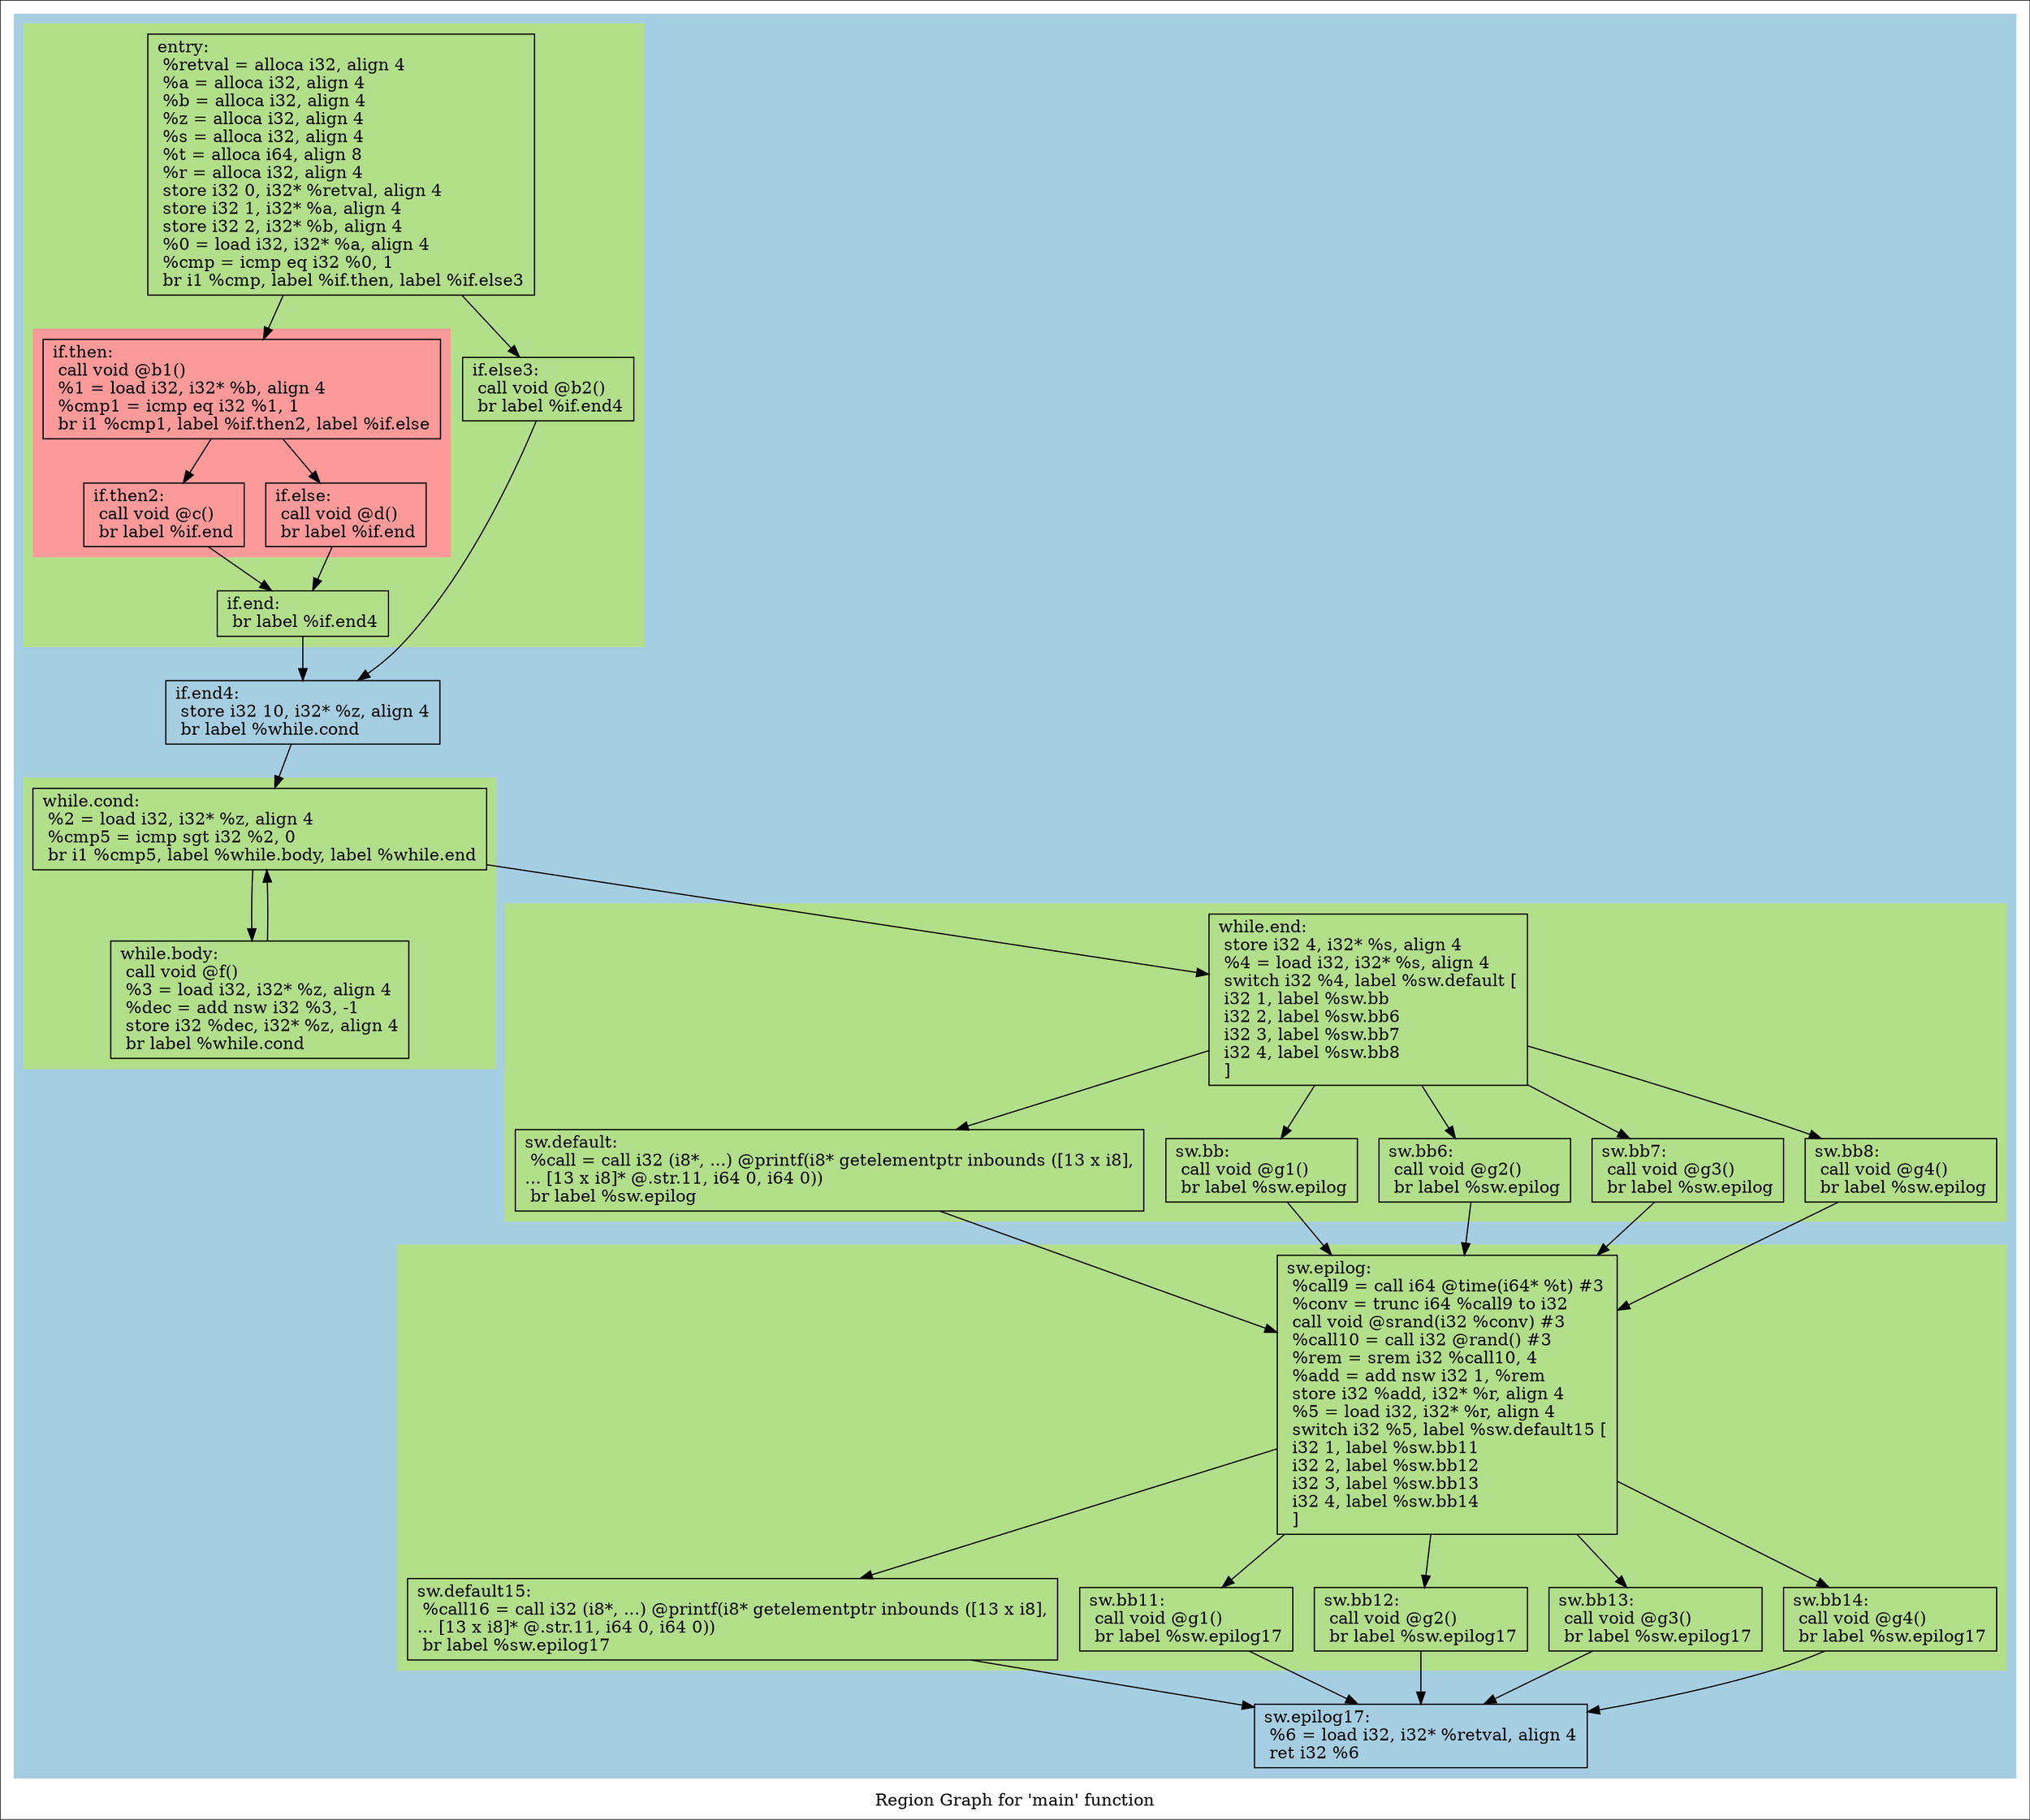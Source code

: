 digraph "Region Graph for 'main' function" {
	label="Region Graph for 'main' function";

	Node0x55c807f76070 [shape=record,label="{entry:\l  %retval = alloca i32, align 4\l  %a = alloca i32, align 4\l  %b = alloca i32, align 4\l  %z = alloca i32, align 4\l  %s = alloca i32, align 4\l  %t = alloca i64, align 8\l  %r = alloca i32, align 4\l  store i32 0, i32* %retval, align 4\l  store i32 1, i32* %a, align 4\l  store i32 2, i32* %b, align 4\l  %0 = load i32, i32* %a, align 4\l  %cmp = icmp eq i32 %0, 1\l  br i1 %cmp, label %if.then, label %if.else3\l}"];
	Node0x55c807f76070 -> Node0x55c807f67db0;
	Node0x55c807f76070 -> Node0x55c807f65150;
	Node0x55c807f67db0 [shape=record,label="{if.then:                                          \l  call void @b1()\l  %1 = load i32, i32* %b, align 4\l  %cmp1 = icmp eq i32 %1, 1\l  br i1 %cmp1, label %if.then2, label %if.else\l}"];
	Node0x55c807f67db0 -> Node0x55c807f76570;
	Node0x55c807f67db0 -> Node0x55c807f64790;
	Node0x55c807f76570 [shape=record,label="{if.then2:                                         \l  call void @c()\l  br label %if.end\l}"];
	Node0x55c807f76570 -> Node0x55c807f6a170;
	Node0x55c807f6a170 [shape=record,label="{if.end:                                           \l  br label %if.end4\l}"];
	Node0x55c807f6a170 -> Node0x55c807f69ce0;
	Node0x55c807f69ce0 [shape=record,label="{if.end4:                                          \l  store i32 10, i32* %z, align 4\l  br label %while.cond\l}"];
	Node0x55c807f69ce0 -> Node0x55c807f69850;
	Node0x55c807f69850 [shape=record,label="{while.cond:                                       \l  %2 = load i32, i32* %z, align 4\l  %cmp5 = icmp sgt i32 %2, 0\l  br i1 %cmp5, label %while.body, label %while.end\l}"];
	Node0x55c807f69850 -> Node0x55c807f693c0;
	Node0x55c807f69850 -> Node0x55c807f68ed0;
	Node0x55c807f693c0 [shape=record,label="{while.body:                                       \l  call void @f()\l  %3 = load i32, i32* %z, align 4\l  %dec = add nsw i32 %3, -1\l  store i32 %dec, i32* %z, align 4\l  br label %while.cond\l}"];
	Node0x55c807f693c0 -> Node0x55c807f69850[constraint=false];
	Node0x55c807f68ed0 [shape=record,label="{while.end:                                        \l  store i32 4, i32* %s, align 4\l  %4 = load i32, i32* %s, align 4\l  switch i32 %4, label %sw.default [\l    i32 1, label %sw.bb\l    i32 2, label %sw.bb6\l    i32 3, label %sw.bb7\l    i32 4, label %sw.bb8\l  ]\l}"];
	Node0x55c807f68ed0 -> Node0x55c807f68c60;
	Node0x55c807f68ed0 -> Node0x55c807f38cc0;
	Node0x55c807f68ed0 -> Node0x55c807f6a240;
	Node0x55c807f68ed0 -> Node0x55c807f6d2f0;
	Node0x55c807f68ed0 -> Node0x55c807f6cdc0;
	Node0x55c807f68c60 [shape=record,label="{sw.default:                                       \l  %call = call i32 (i8*, ...) @printf(i8* getelementptr inbounds ([13 x i8],\l... [13 x i8]* @.str.11, i64 0, i64 0))\l  br label %sw.epilog\l}"];
	Node0x55c807f68c60 -> Node0x55c807f6c120;
	Node0x55c807f6c120 [shape=record,label="{sw.epilog:                                        \l  %call9 = call i64 @time(i64* %t) #3\l  %conv = trunc i64 %call9 to i32\l  call void @srand(i32 %conv) #3\l  %call10 = call i32 @rand() #3\l  %rem = srem i32 %call10, 4\l  %add = add nsw i32 1, %rem\l  store i32 %add, i32* %r, align 4\l  %5 = load i32, i32* %r, align 4\l  switch i32 %5, label %sw.default15 [\l    i32 1, label %sw.bb11\l    i32 2, label %sw.bb12\l    i32 3, label %sw.bb13\l    i32 4, label %sw.bb14\l  ]\l}"];
	Node0x55c807f6c120 -> Node0x55c807f6b480;
	Node0x55c807f6c120 -> Node0x55c807f6aff0;
	Node0x55c807f6c120 -> Node0x55c807f6ab60;
	Node0x55c807f6c120 -> Node0x55c807f6a6d0;
	Node0x55c807f6c120 -> Node0x55c807f6d4a0;
	Node0x55c807f6b480 [shape=record,label="{sw.default15:                                     \l  %call16 = call i32 (i8*, ...) @printf(i8* getelementptr inbounds ([13 x i8],\l... [13 x i8]* @.str.11, i64 0, i64 0))\l  br label %sw.epilog17\l}"];
	Node0x55c807f6b480 -> Node0x55c807f6ed00;
	Node0x55c807f6ed00 [shape=record,label="{sw.epilog17:                                      \l  %6 = load i32, i32* %retval, align 4\l  ret i32 %6\l}"];
	Node0x55c807f6aff0 [shape=record,label="{sw.bb11:                                          \l  call void @g1()\l  br label %sw.epilog17\l}"];
	Node0x55c807f6aff0 -> Node0x55c807f6ed00;
	Node0x55c807f6ab60 [shape=record,label="{sw.bb12:                                          \l  call void @g2()\l  br label %sw.epilog17\l}"];
	Node0x55c807f6ab60 -> Node0x55c807f6ed00;
	Node0x55c807f6a6d0 [shape=record,label="{sw.bb13:                                          \l  call void @g3()\l  br label %sw.epilog17\l}"];
	Node0x55c807f6a6d0 -> Node0x55c807f6ed00;
	Node0x55c807f6d4a0 [shape=record,label="{sw.bb14:                                          \l  call void @g4()\l  br label %sw.epilog17\l}"];
	Node0x55c807f6d4a0 -> Node0x55c807f6ed00;
	Node0x55c807f38cc0 [shape=record,label="{sw.bb:                                            \l  call void @g1()\l  br label %sw.epilog\l}"];
	Node0x55c807f38cc0 -> Node0x55c807f6c120;
	Node0x55c807f6a240 [shape=record,label="{sw.bb6:                                           \l  call void @g2()\l  br label %sw.epilog\l}"];
	Node0x55c807f6a240 -> Node0x55c807f6c120;
	Node0x55c807f6d2f0 [shape=record,label="{sw.bb7:                                           \l  call void @g3()\l  br label %sw.epilog\l}"];
	Node0x55c807f6d2f0 -> Node0x55c807f6c120;
	Node0x55c807f6cdc0 [shape=record,label="{sw.bb8:                                           \l  call void @g4()\l  br label %sw.epilog\l}"];
	Node0x55c807f6cdc0 -> Node0x55c807f6c120;
	Node0x55c807f64790 [shape=record,label="{if.else:                                          \l  call void @d()\l  br label %if.end\l}"];
	Node0x55c807f64790 -> Node0x55c807f6a170;
	Node0x55c807f65150 [shape=record,label="{if.else3:                                         \l  call void @b2()\l  br label %if.end4\l}"];
	Node0x55c807f65150 -> Node0x55c807f69ce0;
	colorscheme = "paired12"
        subgraph cluster_0x55c807f72bb0 {
          label = "";
          style = filled;
          color = 1
          subgraph cluster_0x55c807f54a90 {
            label = "";
            style = filled;
            color = 3
            subgraph cluster_0x55c807f729f0 {
              label = "";
              style = filled;
              color = 5
              Node0x55c807f67db0;
              Node0x55c807f76570;
              Node0x55c807f64790;
            }
            Node0x55c807f76070;
            Node0x55c807f6a170;
            Node0x55c807f65150;
          }
          subgraph cluster_0x55c807f54a10 {
            label = "";
            style = filled;
            color = 3
            Node0x55c807f69850;
            Node0x55c807f693c0;
          }
          subgraph cluster_0x55c807f54990 {
            label = "";
            style = filled;
            color = 3
            Node0x55c807f68ed0;
            Node0x55c807f68c60;
            Node0x55c807f38cc0;
            Node0x55c807f6a240;
            Node0x55c807f6d2f0;
            Node0x55c807f6cdc0;
          }
          subgraph cluster_0x55c807f54910 {
            label = "";
            style = filled;
            color = 3
            Node0x55c807f6c120;
            Node0x55c807f6b480;
            Node0x55c807f6aff0;
            Node0x55c807f6ab60;
            Node0x55c807f6a6d0;
            Node0x55c807f6d4a0;
          }
          Node0x55c807f69ce0;
          Node0x55c807f6ed00;
        }
}
